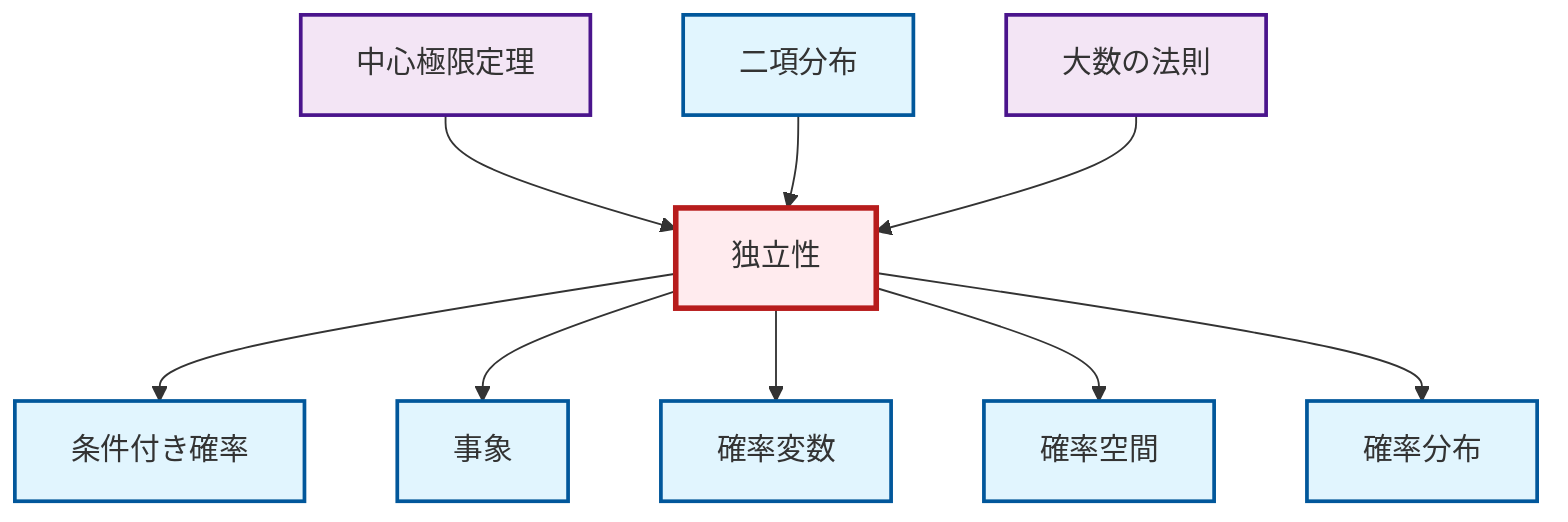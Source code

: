 graph TD
    classDef definition fill:#e1f5fe,stroke:#01579b,stroke-width:2px
    classDef theorem fill:#f3e5f5,stroke:#4a148c,stroke-width:2px
    classDef axiom fill:#fff3e0,stroke:#e65100,stroke-width:2px
    classDef example fill:#e8f5e9,stroke:#1b5e20,stroke-width:2px
    classDef current fill:#ffebee,stroke:#b71c1c,stroke-width:3px
    def-binomial-distribution["二項分布"]:::definition
    thm-central-limit["中心極限定理"]:::theorem
    thm-law-of-large-numbers["大数の法則"]:::theorem
    def-conditional-probability["条件付き確率"]:::definition
    def-independence["独立性"]:::definition
    def-random-variable["確率変数"]:::definition
    def-event["事象"]:::definition
    def-probability-distribution["確率分布"]:::definition
    def-probability-space["確率空間"]:::definition
    def-independence --> def-conditional-probability
    def-independence --> def-event
    thm-central-limit --> def-independence
    def-binomial-distribution --> def-independence
    def-independence --> def-random-variable
    def-independence --> def-probability-space
    def-independence --> def-probability-distribution
    thm-law-of-large-numbers --> def-independence
    class def-independence current